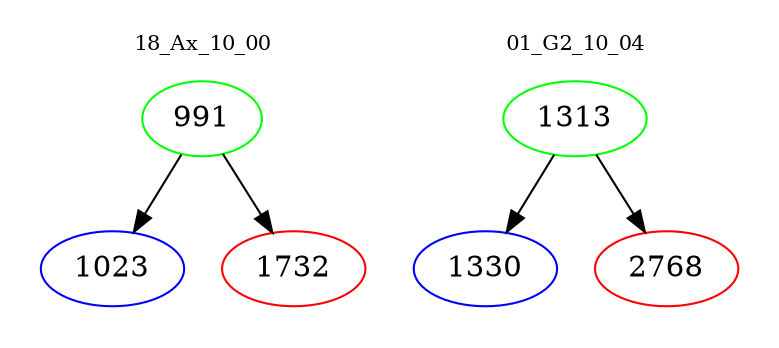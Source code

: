 digraph{
subgraph cluster_0 {
color = white
label = "18_Ax_10_00";
fontsize=10;
T0_991 [label="991", color="green"]
T0_991 -> T0_1023 [color="black"]
T0_1023 [label="1023", color="blue"]
T0_991 -> T0_1732 [color="black"]
T0_1732 [label="1732", color="red"]
}
subgraph cluster_1 {
color = white
label = "01_G2_10_04";
fontsize=10;
T1_1313 [label="1313", color="green"]
T1_1313 -> T1_1330 [color="black"]
T1_1330 [label="1330", color="blue"]
T1_1313 -> T1_2768 [color="black"]
T1_2768 [label="2768", color="red"]
}
}
